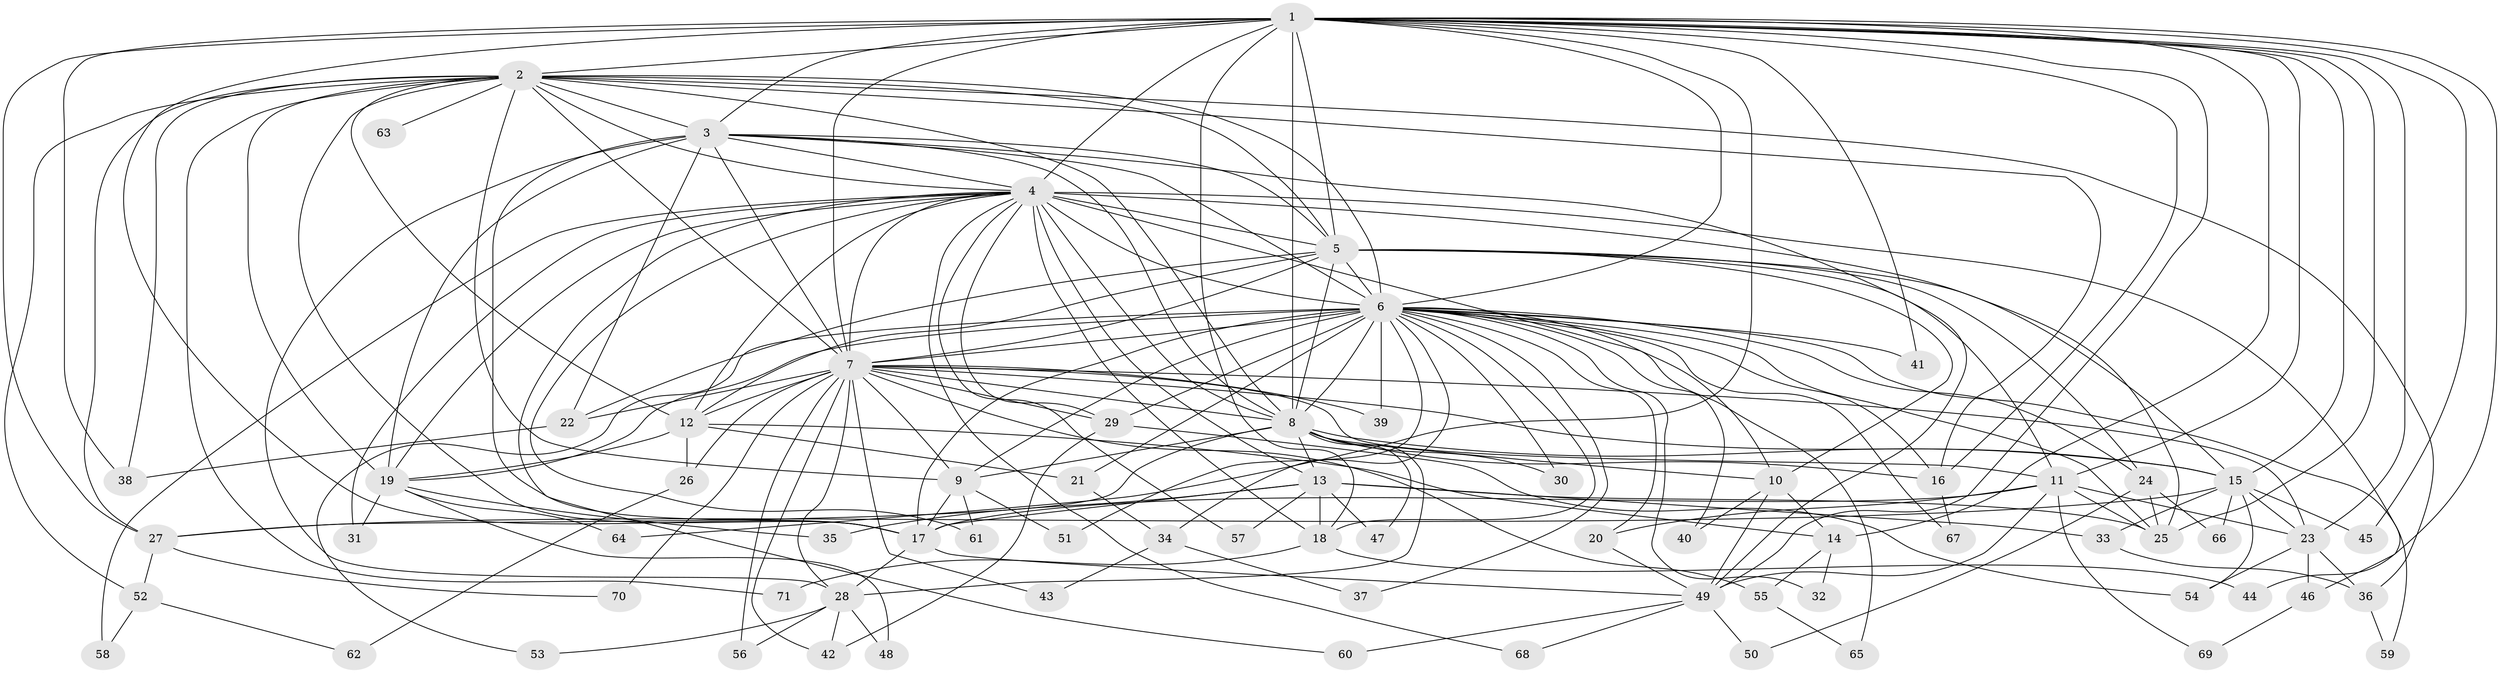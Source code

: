 // original degree distribution, {27: 0.007042253521126761, 24: 0.007042253521126761, 25: 0.007042253521126761, 23: 0.014084507042253521, 17: 0.014084507042253521, 34: 0.007042253521126761, 15: 0.007042253521126761, 26: 0.007042253521126761, 5: 0.04929577464788732, 6: 0.035211267605633804, 10: 0.007042253521126761, 7: 0.02112676056338028, 9: 0.007042253521126761, 3: 0.15492957746478872, 2: 0.5774647887323944, 4: 0.07042253521126761, 12: 0.007042253521126761}
// Generated by graph-tools (version 1.1) at 2025/34/03/09/25 02:34:52]
// undirected, 71 vertices, 194 edges
graph export_dot {
graph [start="1"]
  node [color=gray90,style=filled];
  1;
  2;
  3;
  4;
  5;
  6;
  7;
  8;
  9;
  10;
  11;
  12;
  13;
  14;
  15;
  16;
  17;
  18;
  19;
  20;
  21;
  22;
  23;
  24;
  25;
  26;
  27;
  28;
  29;
  30;
  31;
  32;
  33;
  34;
  35;
  36;
  37;
  38;
  39;
  40;
  41;
  42;
  43;
  44;
  45;
  46;
  47;
  48;
  49;
  50;
  51;
  52;
  53;
  54;
  55;
  56;
  57;
  58;
  59;
  60;
  61;
  62;
  63;
  64;
  65;
  66;
  67;
  68;
  69;
  70;
  71;
  1 -- 2 [weight=2.0];
  1 -- 3 [weight=3.0];
  1 -- 4 [weight=4.0];
  1 -- 5 [weight=1.0];
  1 -- 6 [weight=1.0];
  1 -- 7 [weight=2.0];
  1 -- 8 [weight=3.0];
  1 -- 11 [weight=1.0];
  1 -- 14 [weight=1.0];
  1 -- 15 [weight=2.0];
  1 -- 16 [weight=1.0];
  1 -- 17 [weight=1.0];
  1 -- 18 [weight=1.0];
  1 -- 23 [weight=2.0];
  1 -- 25 [weight=1.0];
  1 -- 27 [weight=1.0];
  1 -- 38 [weight=1.0];
  1 -- 41 [weight=1.0];
  1 -- 44 [weight=1.0];
  1 -- 45 [weight=1.0];
  1 -- 49 [weight=1.0];
  1 -- 64 [weight=1.0];
  2 -- 3 [weight=1.0];
  2 -- 4 [weight=2.0];
  2 -- 5 [weight=2.0];
  2 -- 6 [weight=1.0];
  2 -- 7 [weight=2.0];
  2 -- 8 [weight=1.0];
  2 -- 9 [weight=1.0];
  2 -- 12 [weight=1.0];
  2 -- 16 [weight=1.0];
  2 -- 17 [weight=1.0];
  2 -- 19 [weight=1.0];
  2 -- 27 [weight=1.0];
  2 -- 36 [weight=1.0];
  2 -- 38 [weight=1.0];
  2 -- 52 [weight=1.0];
  2 -- 63 [weight=1.0];
  2 -- 71 [weight=1.0];
  3 -- 4 [weight=2.0];
  3 -- 5 [weight=1.0];
  3 -- 6 [weight=2.0];
  3 -- 7 [weight=3.0];
  3 -- 8 [weight=1.0];
  3 -- 17 [weight=8.0];
  3 -- 19 [weight=1.0];
  3 -- 22 [weight=1.0];
  3 -- 28 [weight=1.0];
  3 -- 49 [weight=1.0];
  4 -- 5 [weight=2.0];
  4 -- 6 [weight=2.0];
  4 -- 7 [weight=4.0];
  4 -- 8 [weight=2.0];
  4 -- 10 [weight=1.0];
  4 -- 12 [weight=1.0];
  4 -- 13 [weight=1.0];
  4 -- 18 [weight=1.0];
  4 -- 19 [weight=1.0];
  4 -- 25 [weight=5.0];
  4 -- 29 [weight=1.0];
  4 -- 31 [weight=1.0];
  4 -- 46 [weight=1.0];
  4 -- 57 [weight=1.0];
  4 -- 58 [weight=1.0];
  4 -- 60 [weight=1.0];
  4 -- 61 [weight=1.0];
  4 -- 68 [weight=1.0];
  5 -- 6 [weight=2.0];
  5 -- 7 [weight=2.0];
  5 -- 8 [weight=1.0];
  5 -- 10 [weight=1.0];
  5 -- 11 [weight=1.0];
  5 -- 12 [weight=1.0];
  5 -- 15 [weight=1.0];
  5 -- 22 [weight=1.0];
  5 -- 24 [weight=1.0];
  6 -- 7 [weight=2.0];
  6 -- 8 [weight=3.0];
  6 -- 9 [weight=1.0];
  6 -- 16 [weight=1.0];
  6 -- 17 [weight=1.0];
  6 -- 18 [weight=1.0];
  6 -- 19 [weight=1.0];
  6 -- 20 [weight=1.0];
  6 -- 21 [weight=1.0];
  6 -- 24 [weight=1.0];
  6 -- 25 [weight=1.0];
  6 -- 29 [weight=1.0];
  6 -- 30 [weight=1.0];
  6 -- 32 [weight=1.0];
  6 -- 34 [weight=1.0];
  6 -- 37 [weight=1.0];
  6 -- 39 [weight=1.0];
  6 -- 40 [weight=1.0];
  6 -- 41 [weight=1.0];
  6 -- 51 [weight=1.0];
  6 -- 53 [weight=1.0];
  6 -- 59 [weight=1.0];
  6 -- 65 [weight=1.0];
  6 -- 67 [weight=1.0];
  7 -- 8 [weight=2.0];
  7 -- 9 [weight=1.0];
  7 -- 11 [weight=1.0];
  7 -- 12 [weight=1.0];
  7 -- 15 [weight=1.0];
  7 -- 22 [weight=1.0];
  7 -- 23 [weight=1.0];
  7 -- 26 [weight=1.0];
  7 -- 28 [weight=1.0];
  7 -- 29 [weight=3.0];
  7 -- 39 [weight=1.0];
  7 -- 42 [weight=1.0];
  7 -- 43 [weight=1.0];
  7 -- 55 [weight=1.0];
  7 -- 56 [weight=1.0];
  7 -- 70 [weight=1.0];
  8 -- 9 [weight=1.0];
  8 -- 10 [weight=2.0];
  8 -- 13 [weight=2.0];
  8 -- 15 [weight=1.0];
  8 -- 16 [weight=1.0];
  8 -- 27 [weight=1.0];
  8 -- 28 [weight=2.0];
  8 -- 30 [weight=1.0];
  8 -- 47 [weight=1.0];
  9 -- 17 [weight=1.0];
  9 -- 51 [weight=1.0];
  9 -- 61 [weight=1.0];
  10 -- 14 [weight=1.0];
  10 -- 40 [weight=1.0];
  10 -- 49 [weight=1.0];
  11 -- 17 [weight=1.0];
  11 -- 20 [weight=1.0];
  11 -- 23 [weight=2.0];
  11 -- 25 [weight=1.0];
  11 -- 49 [weight=1.0];
  11 -- 69 [weight=1.0];
  12 -- 14 [weight=1.0];
  12 -- 19 [weight=1.0];
  12 -- 21 [weight=1.0];
  12 -- 26 [weight=1.0];
  13 -- 17 [weight=1.0];
  13 -- 18 [weight=1.0];
  13 -- 25 [weight=1.0];
  13 -- 33 [weight=1.0];
  13 -- 35 [weight=1.0];
  13 -- 47 [weight=2.0];
  13 -- 57 [weight=1.0];
  14 -- 32 [weight=1.0];
  14 -- 55 [weight=1.0];
  15 -- 23 [weight=2.0];
  15 -- 27 [weight=1.0];
  15 -- 33 [weight=1.0];
  15 -- 45 [weight=1.0];
  15 -- 54 [weight=1.0];
  15 -- 66 [weight=1.0];
  16 -- 67 [weight=1.0];
  17 -- 28 [weight=1.0];
  17 -- 49 [weight=1.0];
  18 -- 44 [weight=1.0];
  18 -- 71 [weight=1.0];
  19 -- 31 [weight=1.0];
  19 -- 35 [weight=1.0];
  19 -- 48 [weight=1.0];
  19 -- 64 [weight=1.0];
  20 -- 49 [weight=1.0];
  21 -- 34 [weight=1.0];
  22 -- 38 [weight=1.0];
  23 -- 36 [weight=1.0];
  23 -- 46 [weight=1.0];
  23 -- 54 [weight=1.0];
  24 -- 25 [weight=1.0];
  24 -- 50 [weight=1.0];
  24 -- 66 [weight=1.0];
  26 -- 62 [weight=1.0];
  27 -- 52 [weight=1.0];
  27 -- 70 [weight=1.0];
  28 -- 42 [weight=1.0];
  28 -- 48 [weight=1.0];
  28 -- 53 [weight=1.0];
  28 -- 56 [weight=1.0];
  29 -- 42 [weight=1.0];
  29 -- 54 [weight=1.0];
  33 -- 36 [weight=1.0];
  34 -- 37 [weight=1.0];
  34 -- 43 [weight=1.0];
  36 -- 59 [weight=1.0];
  46 -- 69 [weight=1.0];
  49 -- 50 [weight=1.0];
  49 -- 60 [weight=1.0];
  49 -- 68 [weight=1.0];
  52 -- 58 [weight=1.0];
  52 -- 62 [weight=1.0];
  55 -- 65 [weight=1.0];
}
